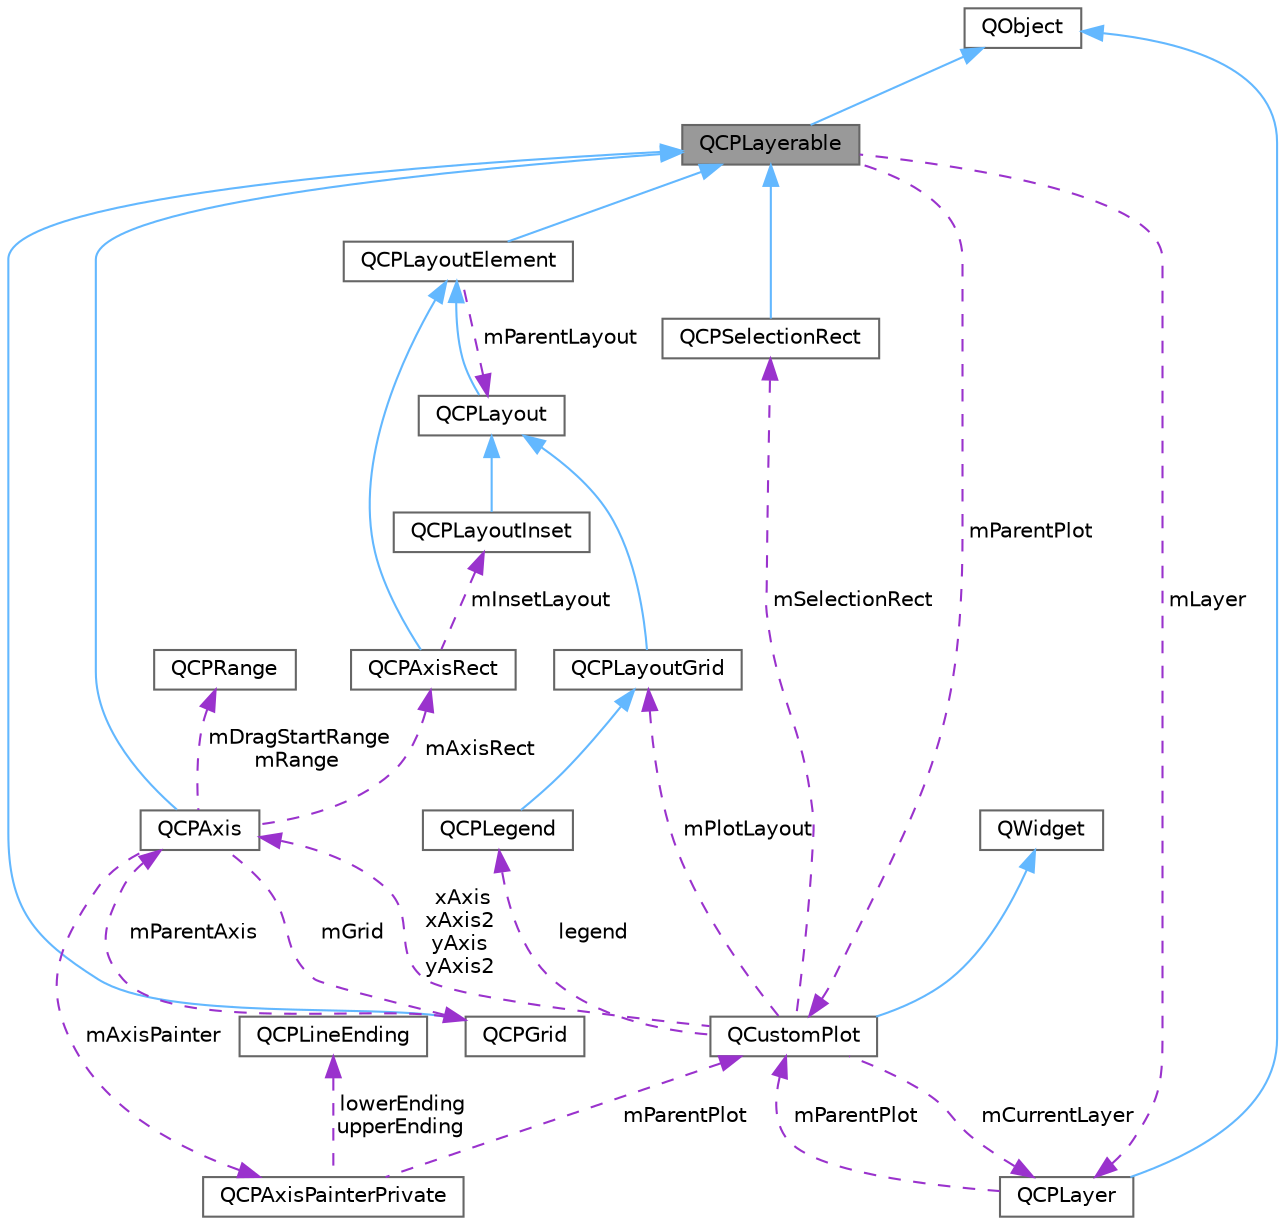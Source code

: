 digraph "QCPLayerable"
{
 // LATEX_PDF_SIZE
  bgcolor="transparent";
  edge [fontname=Helvetica,fontsize=10,labelfontname=Helvetica,labelfontsize=10];
  node [fontname=Helvetica,fontsize=10,shape=box,height=0.2,width=0.4];
  Node1 [label="QCPLayerable",height=0.2,width=0.4,color="gray40", fillcolor="grey60", style="filled", fontcolor="black",tooltip="Base class for all drawable objects"];
  Node2 -> Node1 [dir="back",color="steelblue1",style="solid"];
  Node2 [label="QObject",height=0.2,width=0.4,color="gray40", fillcolor="white", style="filled",tooltip=" "];
  Node3 -> Node1 [dir="back",color="darkorchid3",style="dashed",label=" mParentPlot" ];
  Node3 [label="QCustomPlot",height=0.2,width=0.4,color="gray40", fillcolor="white", style="filled",URL="$class_q_custom_plot.html",tooltip="The central class of the library. This is the QWidget which displays the plot and interacts with the ..."];
  Node4 -> Node3 [dir="back",color="steelblue1",style="solid"];
  Node4 [label="QWidget",height=0.2,width=0.4,color="gray40", fillcolor="white", style="filled",tooltip=" "];
  Node5 -> Node3 [dir="back",color="darkorchid3",style="dashed",label=" xAxis\nxAxis2\nyAxis\nyAxis2" ];
  Node5 [label="QCPAxis",height=0.2,width=0.4,color="gray40", fillcolor="white", style="filled",URL="$class_q_c_p_axis.html",tooltip="Manages a single axis inside a QCustomPlot."];
  Node1 -> Node5 [dir="back",color="steelblue1",style="solid"];
  Node6 -> Node5 [dir="back",color="darkorchid3",style="dashed",label=" mAxisRect" ];
  Node6 [label="QCPAxisRect",height=0.2,width=0.4,color="gray40", fillcolor="white", style="filled",URL="$class_q_c_p_axis_rect.html",tooltip="Holds multiple axes and arranges them in a rectangular shape."];
  Node7 -> Node6 [dir="back",color="steelblue1",style="solid"];
  Node7 [label="QCPLayoutElement",height=0.2,width=0.4,color="gray40", fillcolor="white", style="filled",URL="$class_q_c_p_layout_element.html",tooltip="The abstract base class for all objects that form the layout system."];
  Node1 -> Node7 [dir="back",color="steelblue1",style="solid"];
  Node8 -> Node7 [dir="back",color="darkorchid3",style="dashed",label=" mParentLayout" ];
  Node8 [label="QCPLayout",height=0.2,width=0.4,color="gray40", fillcolor="white", style="filled",URL="$class_q_c_p_layout.html",tooltip="The abstract base class for layouts"];
  Node7 -> Node8 [dir="back",color="steelblue1",style="solid"];
  Node9 -> Node6 [dir="back",color="darkorchid3",style="dashed",label=" mInsetLayout" ];
  Node9 [label="QCPLayoutInset",height=0.2,width=0.4,color="gray40", fillcolor="white", style="filled",URL="$class_q_c_p_layout_inset.html",tooltip="A layout that places child elements aligned to the border or arbitrarily positioned"];
  Node8 -> Node9 [dir="back",color="steelblue1",style="solid"];
  Node10 -> Node5 [dir="back",color="darkorchid3",style="dashed",label=" mDragStartRange\nmRange" ];
  Node10 [label="QCPRange",height=0.2,width=0.4,color="gray40", fillcolor="white", style="filled",URL="$class_q_c_p_range.html",tooltip="Represents the range an axis is encompassing."];
  Node11 -> Node5 [dir="back",color="darkorchid3",style="dashed",label=" mGrid" ];
  Node11 [label="QCPGrid",height=0.2,width=0.4,color="gray40", fillcolor="white", style="filled",URL="$class_q_c_p_grid.html",tooltip="Responsible for drawing the grid of a QCPAxis."];
  Node1 -> Node11 [dir="back",color="steelblue1",style="solid"];
  Node5 -> Node11 [dir="back",color="darkorchid3",style="dashed",label=" mParentAxis" ];
  Node12 -> Node5 [dir="back",color="darkorchid3",style="dashed",label=" mAxisPainter" ];
  Node12 [label="QCPAxisPainterPrivate",height=0.2,width=0.4,color="gray40", fillcolor="white", style="filled",URL="$class_q_c_p_axis_painter_private.html",tooltip=" "];
  Node13 -> Node12 [dir="back",color="darkorchid3",style="dashed",label=" lowerEnding\nupperEnding" ];
  Node13 [label="QCPLineEnding",height=0.2,width=0.4,color="gray40", fillcolor="white", style="filled",URL="$class_q_c_p_line_ending.html",tooltip="Handles the different ending decorations for line-like items"];
  Node3 -> Node12 [dir="back",color="darkorchid3",style="dashed",label=" mParentPlot" ];
  Node14 -> Node3 [dir="back",color="darkorchid3",style="dashed",label=" legend" ];
  Node14 [label="QCPLegend",height=0.2,width=0.4,color="gray40", fillcolor="white", style="filled",URL="$class_q_c_p_legend.html",tooltip="Manages a legend inside a QCustomPlot."];
  Node15 -> Node14 [dir="back",color="steelblue1",style="solid"];
  Node15 [label="QCPLayoutGrid",height=0.2,width=0.4,color="gray40", fillcolor="white", style="filled",URL="$class_q_c_p_layout_grid.html",tooltip="A layout that arranges child elements in a grid"];
  Node8 -> Node15 [dir="back",color="steelblue1",style="solid"];
  Node15 -> Node3 [dir="back",color="darkorchid3",style="dashed",label=" mPlotLayout" ];
  Node16 -> Node3 [dir="back",color="darkorchid3",style="dashed",label=" mCurrentLayer" ];
  Node16 [label="QCPLayer",height=0.2,width=0.4,color="gray40", fillcolor="white", style="filled",URL="$class_q_c_p_layer.html",tooltip="A layer that may contain objects, to control the rendering order"];
  Node2 -> Node16 [dir="back",color="steelblue1",style="solid"];
  Node3 -> Node16 [dir="back",color="darkorchid3",style="dashed",label=" mParentPlot" ];
  Node17 -> Node3 [dir="back",color="darkorchid3",style="dashed",label=" mSelectionRect" ];
  Node17 [label="QCPSelectionRect",height=0.2,width=0.4,color="gray40", fillcolor="white", style="filled",URL="$class_q_c_p_selection_rect.html",tooltip="Provides rect/rubber-band data selection and range zoom interaction"];
  Node1 -> Node17 [dir="back",color="steelblue1",style="solid"];
  Node16 -> Node1 [dir="back",color="darkorchid3",style="dashed",label=" mLayer" ];
}
